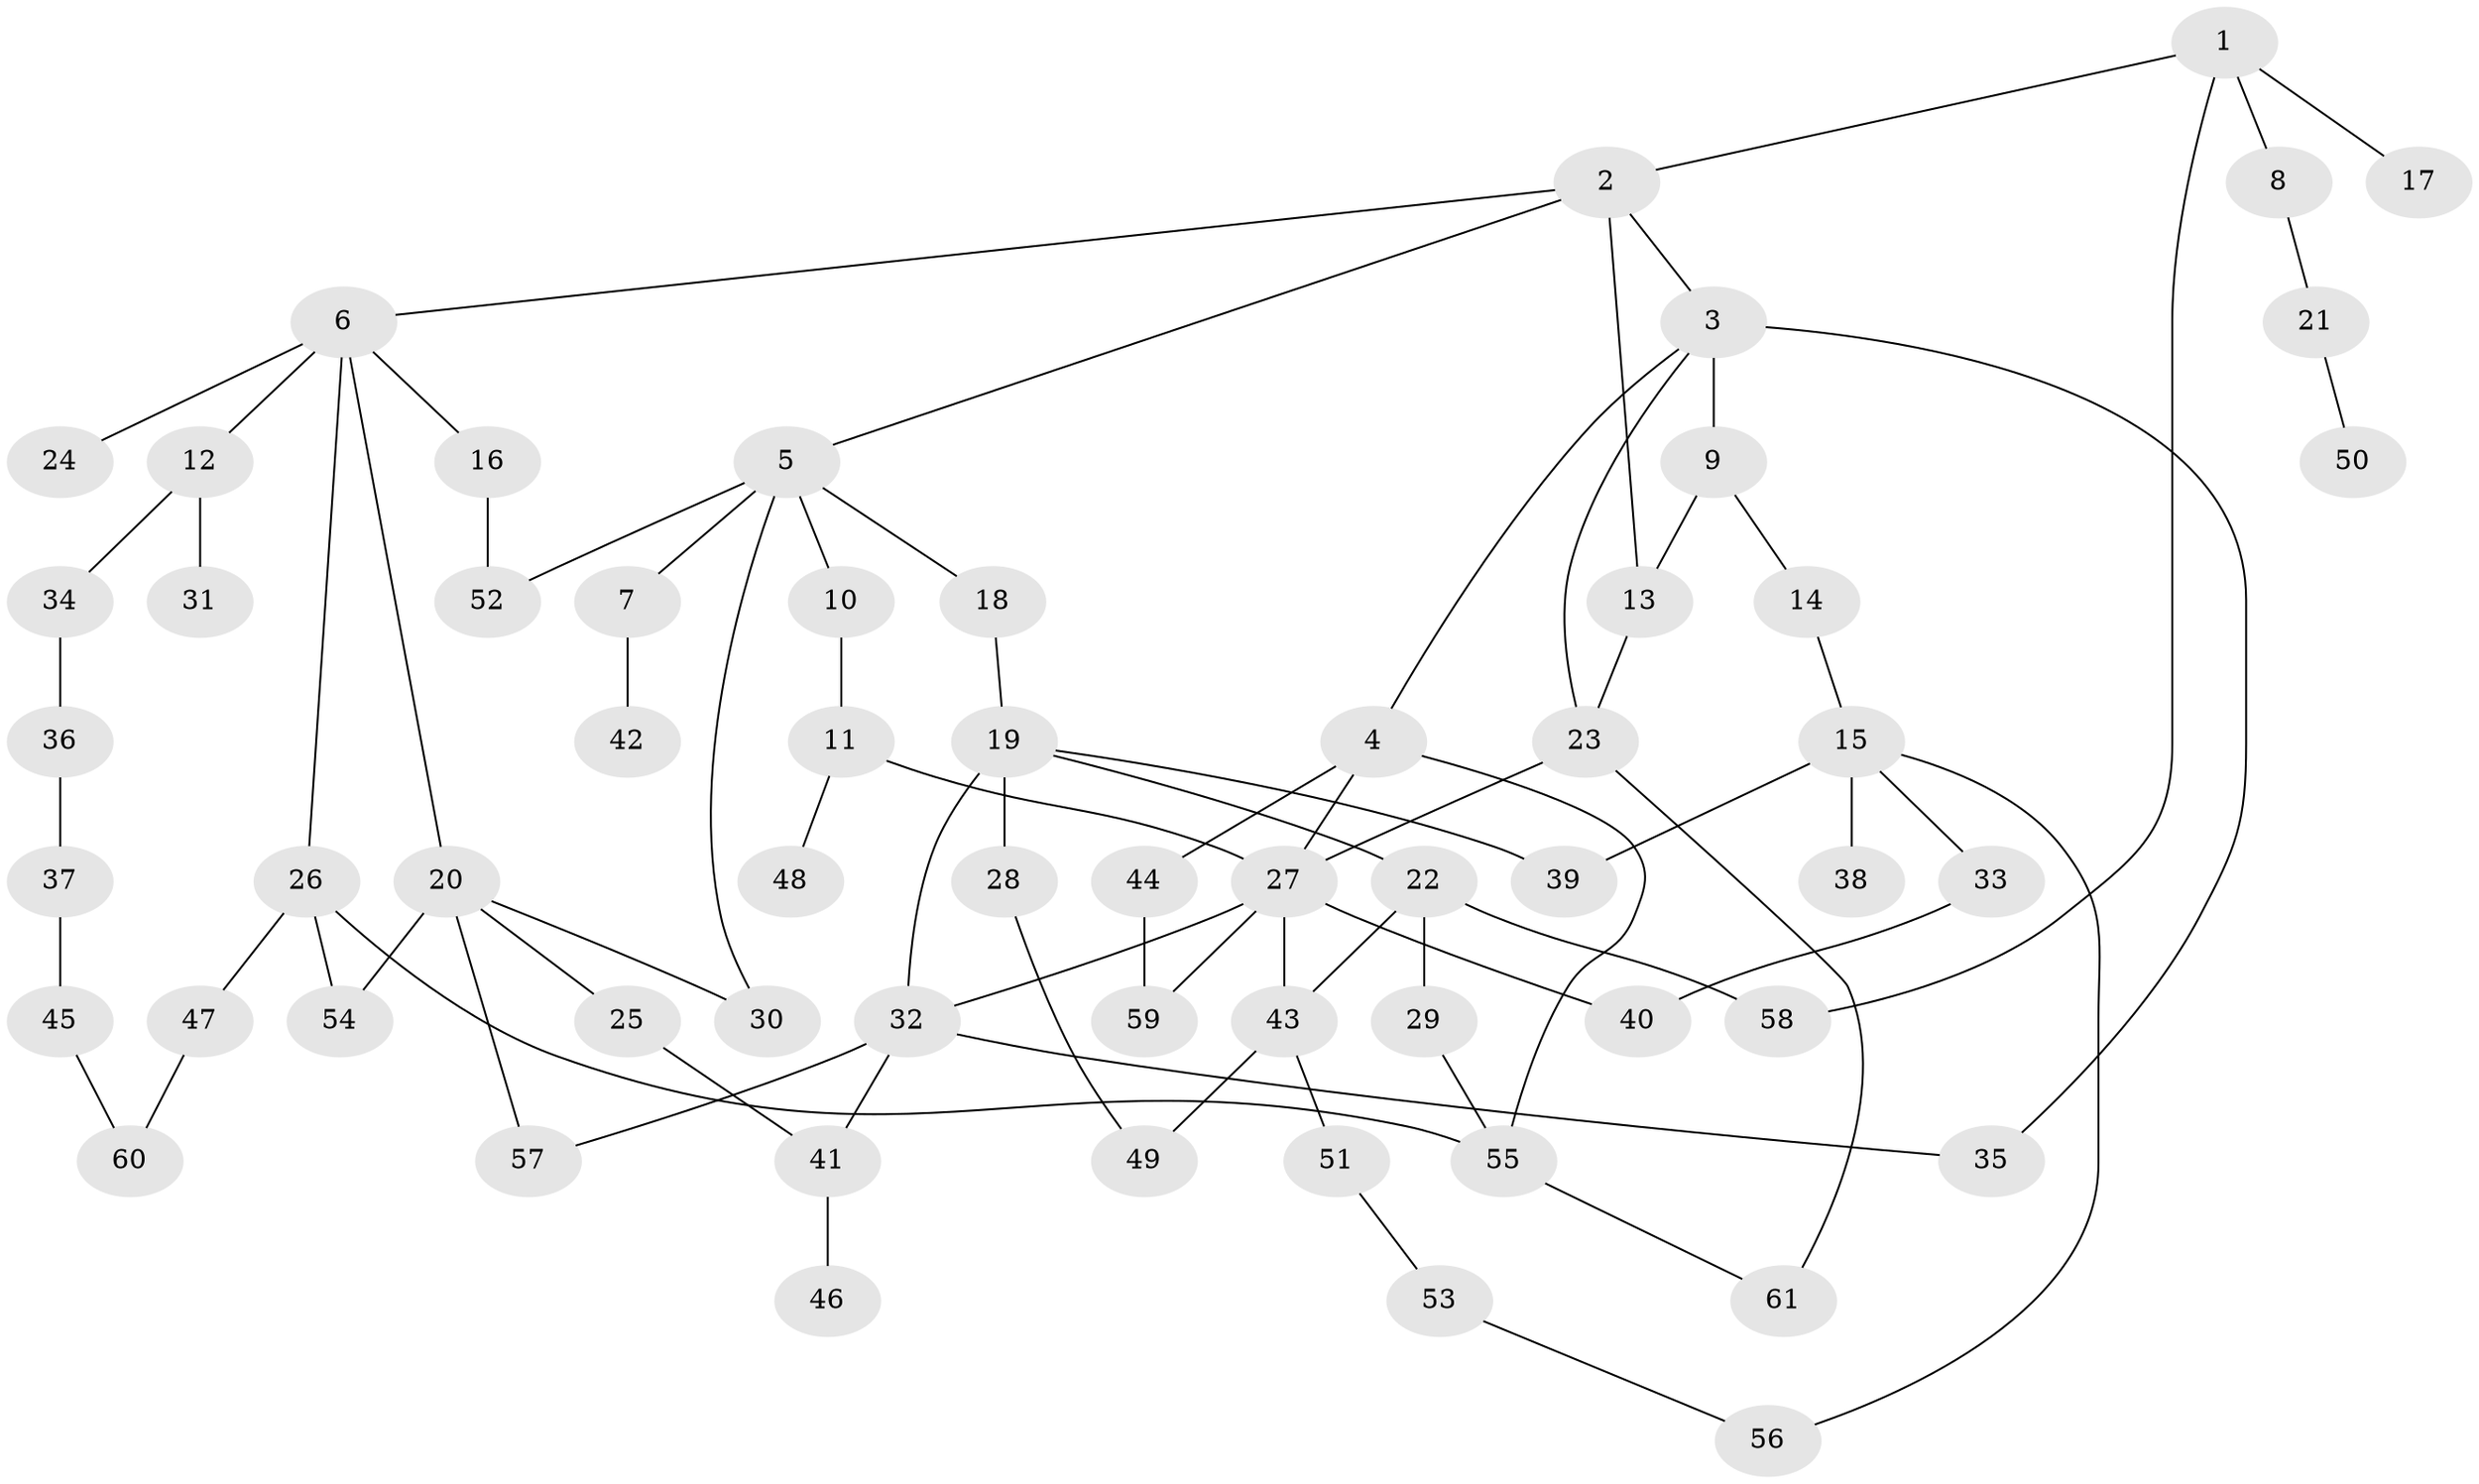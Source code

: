 // Generated by graph-tools (version 1.1) at 2025/13/03/09/25 04:13:29]
// undirected, 61 vertices, 82 edges
graph export_dot {
graph [start="1"]
  node [color=gray90,style=filled];
  1;
  2;
  3;
  4;
  5;
  6;
  7;
  8;
  9;
  10;
  11;
  12;
  13;
  14;
  15;
  16;
  17;
  18;
  19;
  20;
  21;
  22;
  23;
  24;
  25;
  26;
  27;
  28;
  29;
  30;
  31;
  32;
  33;
  34;
  35;
  36;
  37;
  38;
  39;
  40;
  41;
  42;
  43;
  44;
  45;
  46;
  47;
  48;
  49;
  50;
  51;
  52;
  53;
  54;
  55;
  56;
  57;
  58;
  59;
  60;
  61;
  1 -- 2;
  1 -- 8;
  1 -- 17;
  1 -- 58;
  2 -- 3;
  2 -- 5;
  2 -- 6;
  2 -- 13;
  3 -- 4;
  3 -- 9;
  3 -- 35;
  3 -- 23;
  4 -- 44;
  4 -- 27;
  4 -- 55;
  5 -- 7;
  5 -- 10;
  5 -- 18;
  5 -- 52;
  5 -- 30;
  6 -- 12;
  6 -- 16;
  6 -- 20;
  6 -- 24;
  6 -- 26;
  7 -- 42;
  8 -- 21;
  9 -- 13;
  9 -- 14;
  10 -- 11;
  11 -- 48;
  11 -- 27;
  12 -- 31;
  12 -- 34;
  13 -- 23;
  14 -- 15;
  15 -- 33;
  15 -- 38;
  15 -- 39;
  15 -- 56;
  16 -- 52;
  18 -- 19;
  19 -- 22;
  19 -- 28;
  19 -- 32;
  19 -- 39;
  20 -- 25;
  20 -- 30;
  20 -- 54;
  20 -- 57;
  21 -- 50;
  22 -- 29;
  22 -- 43;
  22 -- 58;
  23 -- 27;
  23 -- 61;
  25 -- 41;
  26 -- 47;
  26 -- 55;
  26 -- 54;
  27 -- 40;
  27 -- 32;
  27 -- 43;
  27 -- 59;
  28 -- 49;
  29 -- 55;
  32 -- 35;
  32 -- 41;
  32 -- 57;
  33 -- 40;
  34 -- 36;
  36 -- 37;
  37 -- 45;
  41 -- 46;
  43 -- 51;
  43 -- 49;
  44 -- 59;
  45 -- 60;
  47 -- 60;
  51 -- 53;
  53 -- 56;
  55 -- 61;
}
